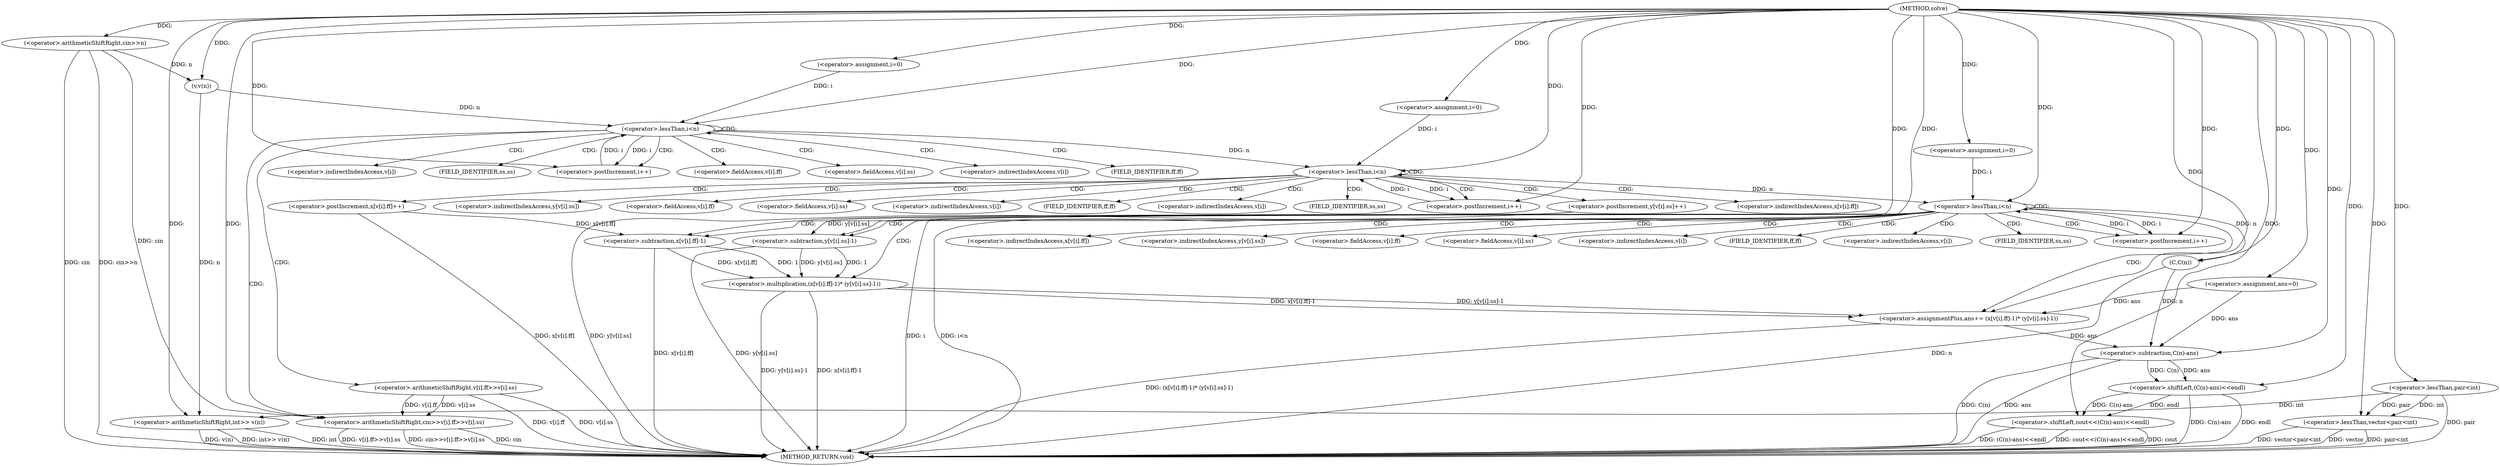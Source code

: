 digraph "solve" {  
"1000138" [label = "(METHOD,solve)" ]
"1000251" [label = "(METHOD_RETURN,void)" ]
"1000141" [label = "(<operator>.arithmeticShiftRight,cin>>n)" ]
"1000208" [label = "(<operator>.assignment,ans=0)" ]
"1000243" [label = "(<operator>.shiftLeft,cout<<(C(n)-ans)<<endl)" ]
"1000145" [label = "(<operator>.lessThan,vector<pair<int)" ]
"1000150" [label = "(<operator>.arithmeticShiftRight,int>> v(n))" ]
"1000156" [label = "(<operator>.assignment,i=0)" ]
"1000159" [label = "(<operator>.lessThan,i<n)" ]
"1000162" [label = "(<operator>.postIncrement,i++)" ]
"1000182" [label = "(<operator>.assignment,i=0)" ]
"1000185" [label = "(<operator>.lessThan,i<n)" ]
"1000188" [label = "(<operator>.postIncrement,i++)" ]
"1000213" [label = "(<operator>.assignment,i=0)" ]
"1000216" [label = "(<operator>.lessThan,i<n)" ]
"1000219" [label = "(<operator>.postIncrement,i++)" ]
"1000165" [label = "(<operator>.arithmeticShiftRight,cin>>v[i].ff>>v[i].ss)" ]
"1000191" [label = "(<operator>.postIncrement,x[v[i].ff]++)" ]
"1000199" [label = "(<operator>.postIncrement,y[v[i].ss]++)" ]
"1000222" [label = "(<operator>.assignmentPlus,ans+= (x[v[i].ff]-1)* (y[v[i].ss]-1))" ]
"1000245" [label = "(<operator>.shiftLeft,(C(n)-ans)<<endl)" ]
"1000147" [label = "(<operator>.lessThan,pair<int)" ]
"1000152" [label = "(v,v(n))" ]
"1000246" [label = "(<operator>.subtraction,C(n)-ans)" ]
"1000167" [label = "(<operator>.arithmeticShiftRight,v[i].ff>>v[i].ss)" ]
"1000224" [label = "(<operator>.multiplication,(x[v[i].ff]-1)* (y[v[i].ss]-1))" ]
"1000247" [label = "(C,C(n))" ]
"1000225" [label = "(<operator>.subtraction,x[v[i].ff]-1)" ]
"1000234" [label = "(<operator>.subtraction,y[v[i].ss]-1)" ]
"1000192" [label = "(<operator>.indirectIndexAccess,x[v[i].ff])" ]
"1000200" [label = "(<operator>.indirectIndexAccess,y[v[i].ss])" ]
"1000168" [label = "(<operator>.fieldAccess,v[i].ff)" ]
"1000173" [label = "(<operator>.fieldAccess,v[i].ss)" ]
"1000194" [label = "(<operator>.fieldAccess,v[i].ff)" ]
"1000202" [label = "(<operator>.fieldAccess,v[i].ss)" ]
"1000169" [label = "(<operator>.indirectIndexAccess,v[i])" ]
"1000172" [label = "(FIELD_IDENTIFIER,ff,ff)" ]
"1000174" [label = "(<operator>.indirectIndexAccess,v[i])" ]
"1000177" [label = "(FIELD_IDENTIFIER,ss,ss)" ]
"1000195" [label = "(<operator>.indirectIndexAccess,v[i])" ]
"1000198" [label = "(FIELD_IDENTIFIER,ff,ff)" ]
"1000203" [label = "(<operator>.indirectIndexAccess,v[i])" ]
"1000206" [label = "(FIELD_IDENTIFIER,ss,ss)" ]
"1000226" [label = "(<operator>.indirectIndexAccess,x[v[i].ff])" ]
"1000235" [label = "(<operator>.indirectIndexAccess,y[v[i].ss])" ]
"1000228" [label = "(<operator>.fieldAccess,v[i].ff)" ]
"1000237" [label = "(<operator>.fieldAccess,v[i].ss)" ]
"1000229" [label = "(<operator>.indirectIndexAccess,v[i])" ]
"1000232" [label = "(FIELD_IDENTIFIER,ff,ff)" ]
"1000238" [label = "(<operator>.indirectIndexAccess,v[i])" ]
"1000241" [label = "(FIELD_IDENTIFIER,ss,ss)" ]
  "1000141" -> "1000251"  [ label = "DDG: cin"] 
  "1000141" -> "1000251"  [ label = "DDG: cin>>n"] 
  "1000145" -> "1000251"  [ label = "DDG: pair<int"] 
  "1000145" -> "1000251"  [ label = "DDG: vector<pair<int"] 
  "1000150" -> "1000251"  [ label = "DDG: int"] 
  "1000150" -> "1000251"  [ label = "DDG: v(n)"] 
  "1000150" -> "1000251"  [ label = "DDG: int>> v(n)"] 
  "1000216" -> "1000251"  [ label = "DDG: i"] 
  "1000216" -> "1000251"  [ label = "DDG: i<n"] 
  "1000247" -> "1000251"  [ label = "DDG: n"] 
  "1000246" -> "1000251"  [ label = "DDG: C(n)"] 
  "1000246" -> "1000251"  [ label = "DDG: ans"] 
  "1000245" -> "1000251"  [ label = "DDG: C(n)-ans"] 
  "1000243" -> "1000251"  [ label = "DDG: (C(n)-ans)<<endl"] 
  "1000243" -> "1000251"  [ label = "DDG: cout<<(C(n)-ans)<<endl"] 
  "1000225" -> "1000251"  [ label = "DDG: x[v[i].ff]"] 
  "1000224" -> "1000251"  [ label = "DDG: x[v[i].ff]-1"] 
  "1000234" -> "1000251"  [ label = "DDG: y[v[i].ss]"] 
  "1000224" -> "1000251"  [ label = "DDG: y[v[i].ss]-1"] 
  "1000222" -> "1000251"  [ label = "DDG: (x[v[i].ff]-1)* (y[v[i].ss]-1)"] 
  "1000191" -> "1000251"  [ label = "DDG: x[v[i].ff]"] 
  "1000199" -> "1000251"  [ label = "DDG: y[v[i].ss]"] 
  "1000165" -> "1000251"  [ label = "DDG: cin"] 
  "1000167" -> "1000251"  [ label = "DDG: v[i].ff"] 
  "1000167" -> "1000251"  [ label = "DDG: v[i].ss"] 
  "1000165" -> "1000251"  [ label = "DDG: v[i].ff>>v[i].ss"] 
  "1000165" -> "1000251"  [ label = "DDG: cin>>v[i].ff>>v[i].ss"] 
  "1000147" -> "1000251"  [ label = "DDG: pair"] 
  "1000145" -> "1000251"  [ label = "DDG: vector"] 
  "1000243" -> "1000251"  [ label = "DDG: cout"] 
  "1000245" -> "1000251"  [ label = "DDG: endl"] 
  "1000138" -> "1000208"  [ label = "DDG: "] 
  "1000138" -> "1000141"  [ label = "DDG: "] 
  "1000138" -> "1000156"  [ label = "DDG: "] 
  "1000138" -> "1000182"  [ label = "DDG: "] 
  "1000138" -> "1000213"  [ label = "DDG: "] 
  "1000138" -> "1000243"  [ label = "DDG: "] 
  "1000245" -> "1000243"  [ label = "DDG: C(n)-ans"] 
  "1000245" -> "1000243"  [ label = "DDG: endl"] 
  "1000138" -> "1000145"  [ label = "DDG: "] 
  "1000147" -> "1000145"  [ label = "DDG: pair"] 
  "1000147" -> "1000145"  [ label = "DDG: int"] 
  "1000147" -> "1000150"  [ label = "DDG: int"] 
  "1000138" -> "1000150"  [ label = "DDG: "] 
  "1000152" -> "1000150"  [ label = "DDG: n"] 
  "1000156" -> "1000159"  [ label = "DDG: i"] 
  "1000162" -> "1000159"  [ label = "DDG: i"] 
  "1000138" -> "1000159"  [ label = "DDG: "] 
  "1000152" -> "1000159"  [ label = "DDG: n"] 
  "1000159" -> "1000162"  [ label = "DDG: i"] 
  "1000138" -> "1000162"  [ label = "DDG: "] 
  "1000182" -> "1000185"  [ label = "DDG: i"] 
  "1000188" -> "1000185"  [ label = "DDG: i"] 
  "1000138" -> "1000185"  [ label = "DDG: "] 
  "1000159" -> "1000185"  [ label = "DDG: n"] 
  "1000185" -> "1000188"  [ label = "DDG: i"] 
  "1000138" -> "1000188"  [ label = "DDG: "] 
  "1000213" -> "1000216"  [ label = "DDG: i"] 
  "1000219" -> "1000216"  [ label = "DDG: i"] 
  "1000138" -> "1000216"  [ label = "DDG: "] 
  "1000185" -> "1000216"  [ label = "DDG: n"] 
  "1000216" -> "1000219"  [ label = "DDG: i"] 
  "1000138" -> "1000219"  [ label = "DDG: "] 
  "1000224" -> "1000222"  [ label = "DDG: y[v[i].ss]-1"] 
  "1000224" -> "1000222"  [ label = "DDG: x[v[i].ff]-1"] 
  "1000246" -> "1000245"  [ label = "DDG: C(n)"] 
  "1000246" -> "1000245"  [ label = "DDG: ans"] 
  "1000138" -> "1000245"  [ label = "DDG: "] 
  "1000138" -> "1000147"  [ label = "DDG: "] 
  "1000141" -> "1000152"  [ label = "DDG: n"] 
  "1000138" -> "1000152"  [ label = "DDG: "] 
  "1000141" -> "1000165"  [ label = "DDG: cin"] 
  "1000138" -> "1000165"  [ label = "DDG: "] 
  "1000167" -> "1000165"  [ label = "DDG: v[i].ff"] 
  "1000167" -> "1000165"  [ label = "DDG: v[i].ss"] 
  "1000208" -> "1000222"  [ label = "DDG: ans"] 
  "1000138" -> "1000222"  [ label = "DDG: "] 
  "1000247" -> "1000246"  [ label = "DDG: n"] 
  "1000208" -> "1000246"  [ label = "DDG: ans"] 
  "1000222" -> "1000246"  [ label = "DDG: ans"] 
  "1000138" -> "1000246"  [ label = "DDG: "] 
  "1000225" -> "1000224"  [ label = "DDG: x[v[i].ff]"] 
  "1000225" -> "1000224"  [ label = "DDG: 1"] 
  "1000234" -> "1000224"  [ label = "DDG: 1"] 
  "1000234" -> "1000224"  [ label = "DDG: y[v[i].ss]"] 
  "1000216" -> "1000247"  [ label = "DDG: n"] 
  "1000138" -> "1000247"  [ label = "DDG: "] 
  "1000191" -> "1000225"  [ label = "DDG: x[v[i].ff]"] 
  "1000138" -> "1000225"  [ label = "DDG: "] 
  "1000199" -> "1000234"  [ label = "DDG: y[v[i].ss]"] 
  "1000138" -> "1000234"  [ label = "DDG: "] 
  "1000159" -> "1000174"  [ label = "CDG: "] 
  "1000159" -> "1000165"  [ label = "CDG: "] 
  "1000159" -> "1000172"  [ label = "CDG: "] 
  "1000159" -> "1000169"  [ label = "CDG: "] 
  "1000159" -> "1000168"  [ label = "CDG: "] 
  "1000159" -> "1000159"  [ label = "CDG: "] 
  "1000159" -> "1000167"  [ label = "CDG: "] 
  "1000159" -> "1000173"  [ label = "CDG: "] 
  "1000159" -> "1000177"  [ label = "CDG: "] 
  "1000159" -> "1000162"  [ label = "CDG: "] 
  "1000185" -> "1000200"  [ label = "CDG: "] 
  "1000185" -> "1000191"  [ label = "CDG: "] 
  "1000185" -> "1000199"  [ label = "CDG: "] 
  "1000185" -> "1000195"  [ label = "CDG: "] 
  "1000185" -> "1000188"  [ label = "CDG: "] 
  "1000185" -> "1000206"  [ label = "CDG: "] 
  "1000185" -> "1000203"  [ label = "CDG: "] 
  "1000185" -> "1000202"  [ label = "CDG: "] 
  "1000185" -> "1000194"  [ label = "CDG: "] 
  "1000185" -> "1000192"  [ label = "CDG: "] 
  "1000185" -> "1000198"  [ label = "CDG: "] 
  "1000185" -> "1000185"  [ label = "CDG: "] 
  "1000216" -> "1000238"  [ label = "CDG: "] 
  "1000216" -> "1000229"  [ label = "CDG: "] 
  "1000216" -> "1000216"  [ label = "CDG: "] 
  "1000216" -> "1000219"  [ label = "CDG: "] 
  "1000216" -> "1000234"  [ label = "CDG: "] 
  "1000216" -> "1000225"  [ label = "CDG: "] 
  "1000216" -> "1000222"  [ label = "CDG: "] 
  "1000216" -> "1000235"  [ label = "CDG: "] 
  "1000216" -> "1000237"  [ label = "CDG: "] 
  "1000216" -> "1000224"  [ label = "CDG: "] 
  "1000216" -> "1000241"  [ label = "CDG: "] 
  "1000216" -> "1000226"  [ label = "CDG: "] 
  "1000216" -> "1000232"  [ label = "CDG: "] 
  "1000216" -> "1000228"  [ label = "CDG: "] 
}
